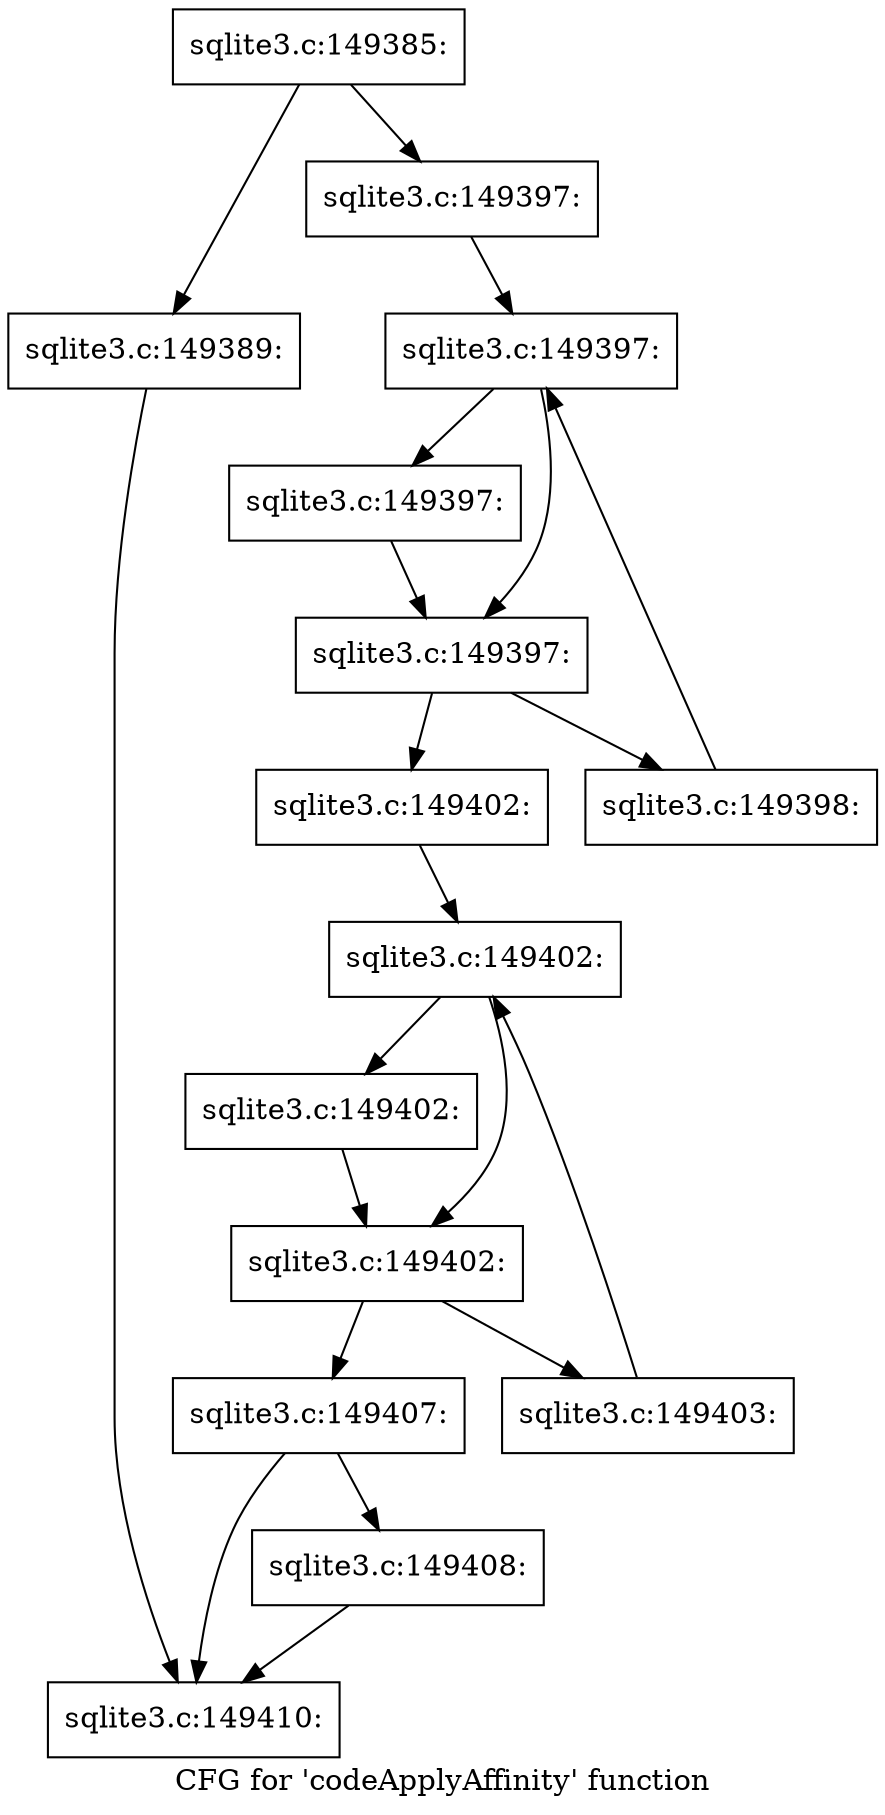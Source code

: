 digraph "CFG for 'codeApplyAffinity' function" {
	label="CFG for 'codeApplyAffinity' function";

	Node0x55c0f9a3b7b0 [shape=record,label="{sqlite3.c:149385:}"];
	Node0x55c0f9a3b7b0 -> Node0x55c0f9a3fb80;
	Node0x55c0f9a3b7b0 -> Node0x55c0f9a3fbd0;
	Node0x55c0f9a3fb80 [shape=record,label="{sqlite3.c:149389:}"];
	Node0x55c0f9a3fb80 -> Node0x55c0f9a422a0;
	Node0x55c0f9a3fbd0 [shape=record,label="{sqlite3.c:149397:}"];
	Node0x55c0f9a3fbd0 -> Node0x55c0f9a400c0;
	Node0x55c0f9a400c0 [shape=record,label="{sqlite3.c:149397:}"];
	Node0x55c0f9a400c0 -> Node0x55c0f9a402f0;
	Node0x55c0f9a400c0 -> Node0x55c0f9a402a0;
	Node0x55c0f9a402f0 [shape=record,label="{sqlite3.c:149397:}"];
	Node0x55c0f9a402f0 -> Node0x55c0f9a402a0;
	Node0x55c0f9a402a0 [shape=record,label="{sqlite3.c:149397:}"];
	Node0x55c0f9a402a0 -> Node0x55c0f9a40a80;
	Node0x55c0f9a402a0 -> Node0x55c0f9a40220;
	Node0x55c0f9a40a80 [shape=record,label="{sqlite3.c:149398:}"];
	Node0x55c0f9a40a80 -> Node0x55c0f9a400c0;
	Node0x55c0f9a40220 [shape=record,label="{sqlite3.c:149402:}"];
	Node0x55c0f9a40220 -> Node0x55c0f9a412f0;
	Node0x55c0f9a412f0 [shape=record,label="{sqlite3.c:149402:}"];
	Node0x55c0f9a412f0 -> Node0x55c0f9a414b0;
	Node0x55c0f9a412f0 -> Node0x55c0f9a41460;
	Node0x55c0f9a414b0 [shape=record,label="{sqlite3.c:149402:}"];
	Node0x55c0f9a414b0 -> Node0x55c0f9a41460;
	Node0x55c0f9a41460 [shape=record,label="{sqlite3.c:149402:}"];
	Node0x55c0f9a41460 -> Node0x55c0f9a41de0;
	Node0x55c0f9a41460 -> Node0x55c0f9a413e0;
	Node0x55c0f9a41de0 [shape=record,label="{sqlite3.c:149403:}"];
	Node0x55c0f9a41de0 -> Node0x55c0f9a412f0;
	Node0x55c0f9a413e0 [shape=record,label="{sqlite3.c:149407:}"];
	Node0x55c0f9a413e0 -> Node0x55c0f9a42250;
	Node0x55c0f9a413e0 -> Node0x55c0f9a422a0;
	Node0x55c0f9a42250 [shape=record,label="{sqlite3.c:149408:}"];
	Node0x55c0f9a42250 -> Node0x55c0f9a422a0;
	Node0x55c0f9a422a0 [shape=record,label="{sqlite3.c:149410:}"];
}
